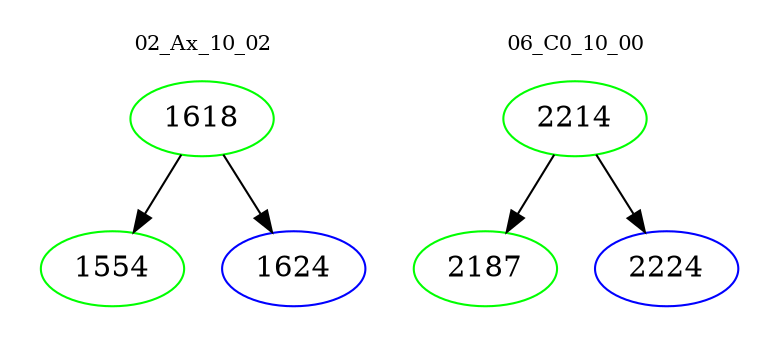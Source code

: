 digraph{
subgraph cluster_0 {
color = white
label = "02_Ax_10_02";
fontsize=10;
T0_1618 [label="1618", color="green"]
T0_1618 -> T0_1554 [color="black"]
T0_1554 [label="1554", color="green"]
T0_1618 -> T0_1624 [color="black"]
T0_1624 [label="1624", color="blue"]
}
subgraph cluster_1 {
color = white
label = "06_C0_10_00";
fontsize=10;
T1_2214 [label="2214", color="green"]
T1_2214 -> T1_2187 [color="black"]
T1_2187 [label="2187", color="green"]
T1_2214 -> T1_2224 [color="black"]
T1_2224 [label="2224", color="blue"]
}
}
